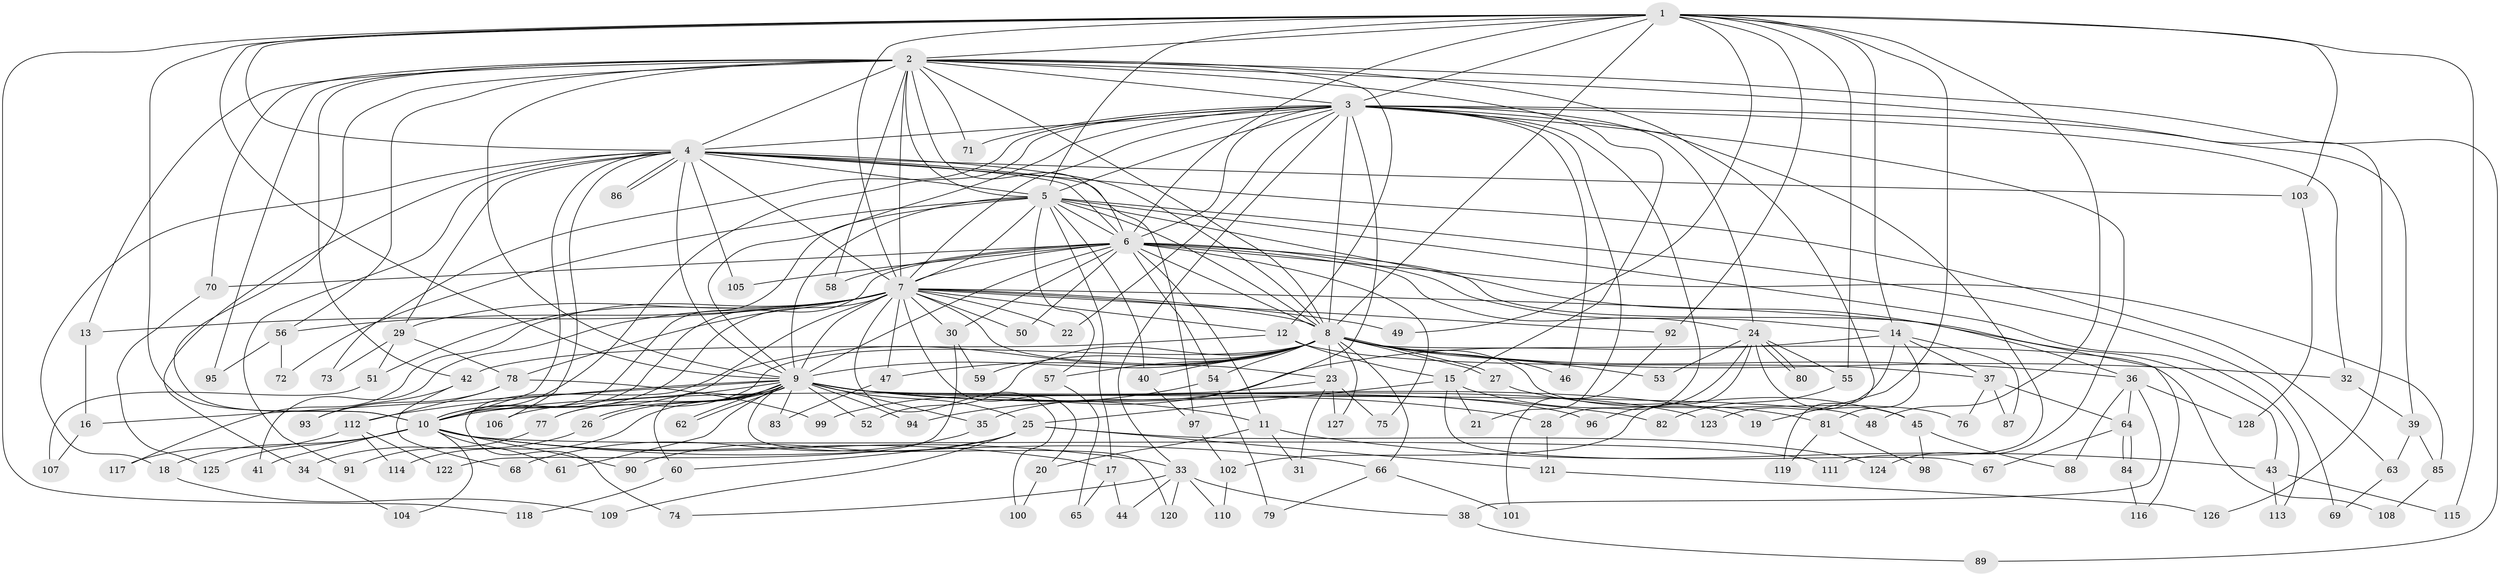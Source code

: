 // Generated by graph-tools (version 1.1) at 2025/01/03/09/25 03:01:25]
// undirected, 128 vertices, 281 edges
graph export_dot {
graph [start="1"]
  node [color=gray90,style=filled];
  1;
  2;
  3;
  4;
  5;
  6;
  7;
  8;
  9;
  10;
  11;
  12;
  13;
  14;
  15;
  16;
  17;
  18;
  19;
  20;
  21;
  22;
  23;
  24;
  25;
  26;
  27;
  28;
  29;
  30;
  31;
  32;
  33;
  34;
  35;
  36;
  37;
  38;
  39;
  40;
  41;
  42;
  43;
  44;
  45;
  46;
  47;
  48;
  49;
  50;
  51;
  52;
  53;
  54;
  55;
  56;
  57;
  58;
  59;
  60;
  61;
  62;
  63;
  64;
  65;
  66;
  67;
  68;
  69;
  70;
  71;
  72;
  73;
  74;
  75;
  76;
  77;
  78;
  79;
  80;
  81;
  82;
  83;
  84;
  85;
  86;
  87;
  88;
  89;
  90;
  91;
  92;
  93;
  94;
  95;
  96;
  97;
  98;
  99;
  100;
  101;
  102;
  103;
  104;
  105;
  106;
  107;
  108;
  109;
  110;
  111;
  112;
  113;
  114;
  115;
  116;
  117;
  118;
  119;
  120;
  121;
  122;
  123;
  124;
  125;
  126;
  127;
  128;
  1 -- 2;
  1 -- 3;
  1 -- 4;
  1 -- 5;
  1 -- 6;
  1 -- 7;
  1 -- 8;
  1 -- 9;
  1 -- 10;
  1 -- 14;
  1 -- 19;
  1 -- 48;
  1 -- 49;
  1 -- 55;
  1 -- 92;
  1 -- 103;
  1 -- 115;
  1 -- 118;
  2 -- 3;
  2 -- 4;
  2 -- 5;
  2 -- 6;
  2 -- 7;
  2 -- 8;
  2 -- 9;
  2 -- 10;
  2 -- 12;
  2 -- 13;
  2 -- 15;
  2 -- 42;
  2 -- 56;
  2 -- 58;
  2 -- 70;
  2 -- 71;
  2 -- 89;
  2 -- 95;
  2 -- 119;
  2 -- 126;
  3 -- 4;
  3 -- 5;
  3 -- 6;
  3 -- 7;
  3 -- 8;
  3 -- 9;
  3 -- 10;
  3 -- 21;
  3 -- 22;
  3 -- 24;
  3 -- 28;
  3 -- 32;
  3 -- 33;
  3 -- 39;
  3 -- 46;
  3 -- 71;
  3 -- 73;
  3 -- 99;
  3 -- 111;
  3 -- 124;
  4 -- 5;
  4 -- 6;
  4 -- 7;
  4 -- 8;
  4 -- 9;
  4 -- 10;
  4 -- 18;
  4 -- 29;
  4 -- 34;
  4 -- 63;
  4 -- 86;
  4 -- 86;
  4 -- 91;
  4 -- 97;
  4 -- 103;
  4 -- 105;
  4 -- 106;
  5 -- 6;
  5 -- 7;
  5 -- 8;
  5 -- 9;
  5 -- 10;
  5 -- 17;
  5 -- 36;
  5 -- 40;
  5 -- 57;
  5 -- 69;
  5 -- 72;
  5 -- 113;
  6 -- 7;
  6 -- 8;
  6 -- 9;
  6 -- 10;
  6 -- 11;
  6 -- 14;
  6 -- 24;
  6 -- 30;
  6 -- 50;
  6 -- 54;
  6 -- 58;
  6 -- 70;
  6 -- 75;
  6 -- 85;
  6 -- 105;
  6 -- 116;
  7 -- 8;
  7 -- 9;
  7 -- 10;
  7 -- 12;
  7 -- 13;
  7 -- 20;
  7 -- 22;
  7 -- 23;
  7 -- 29;
  7 -- 30;
  7 -- 41;
  7 -- 43;
  7 -- 47;
  7 -- 49;
  7 -- 50;
  7 -- 51;
  7 -- 56;
  7 -- 74;
  7 -- 78;
  7 -- 92;
  7 -- 100;
  7 -- 117;
  8 -- 9;
  8 -- 10;
  8 -- 23;
  8 -- 27;
  8 -- 27;
  8 -- 32;
  8 -- 36;
  8 -- 40;
  8 -- 46;
  8 -- 47;
  8 -- 52;
  8 -- 53;
  8 -- 54;
  8 -- 57;
  8 -- 59;
  8 -- 66;
  8 -- 76;
  8 -- 77;
  8 -- 108;
  8 -- 127;
  9 -- 10;
  9 -- 11;
  9 -- 16;
  9 -- 19;
  9 -- 25;
  9 -- 26;
  9 -- 26;
  9 -- 28;
  9 -- 35;
  9 -- 48;
  9 -- 52;
  9 -- 60;
  9 -- 61;
  9 -- 62;
  9 -- 62;
  9 -- 77;
  9 -- 82;
  9 -- 83;
  9 -- 94;
  9 -- 96;
  9 -- 112;
  9 -- 114;
  9 -- 120;
  9 -- 123;
  10 -- 17;
  10 -- 18;
  10 -- 33;
  10 -- 41;
  10 -- 61;
  10 -- 66;
  10 -- 90;
  10 -- 104;
  10 -- 111;
  10 -- 125;
  11 -- 20;
  11 -- 31;
  11 -- 43;
  12 -- 15;
  12 -- 37;
  12 -- 42;
  13 -- 16;
  14 -- 35;
  14 -- 37;
  14 -- 81;
  14 -- 87;
  14 -- 123;
  15 -- 21;
  15 -- 25;
  15 -- 67;
  15 -- 81;
  16 -- 107;
  17 -- 44;
  17 -- 65;
  18 -- 109;
  20 -- 100;
  23 -- 31;
  23 -- 75;
  23 -- 106;
  23 -- 127;
  24 -- 45;
  24 -- 53;
  24 -- 55;
  24 -- 80;
  24 -- 80;
  24 -- 96;
  24 -- 102;
  25 -- 60;
  25 -- 90;
  25 -- 109;
  25 -- 121;
  25 -- 124;
  26 -- 34;
  27 -- 45;
  28 -- 121;
  29 -- 51;
  29 -- 73;
  29 -- 78;
  30 -- 59;
  30 -- 122;
  32 -- 39;
  33 -- 38;
  33 -- 44;
  33 -- 74;
  33 -- 110;
  33 -- 120;
  34 -- 104;
  35 -- 68;
  36 -- 38;
  36 -- 64;
  36 -- 88;
  36 -- 128;
  37 -- 64;
  37 -- 76;
  37 -- 87;
  38 -- 89;
  39 -- 63;
  39 -- 85;
  40 -- 97;
  42 -- 68;
  42 -- 93;
  43 -- 113;
  43 -- 115;
  45 -- 88;
  45 -- 98;
  47 -- 83;
  51 -- 107;
  54 -- 79;
  54 -- 94;
  55 -- 82;
  56 -- 72;
  56 -- 95;
  57 -- 65;
  60 -- 118;
  63 -- 69;
  64 -- 67;
  64 -- 84;
  64 -- 84;
  66 -- 79;
  66 -- 101;
  70 -- 125;
  77 -- 91;
  78 -- 93;
  78 -- 99;
  78 -- 112;
  81 -- 98;
  81 -- 119;
  84 -- 116;
  85 -- 108;
  92 -- 101;
  97 -- 102;
  102 -- 110;
  103 -- 128;
  112 -- 114;
  112 -- 117;
  112 -- 122;
  121 -- 126;
}
